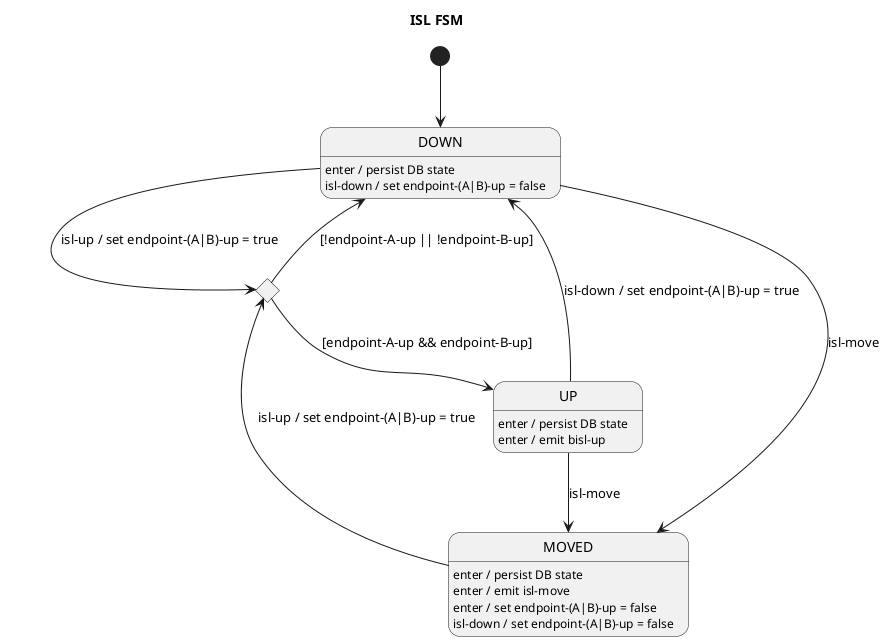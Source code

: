 Internal data:
* endpoint-A
* endpoint-B
* endpoint-A-up
* endpoint-B-up

Input signals:
* isl-up
* isl-down
* isl-move

Output signals:
* bisl-up
* isl-move

@startuml
title ISL FSM

[*] --> DOWN

state upAttempt <<choice>>

DOWN --> upAttempt : isl-up / set endpoint-(A|B)-up = true
DOWN --> MOVED : isl-move
DOWN : enter / persist DB state
DOWN : isl-down / set endpoint-(A|B)-up = false

upAttempt --> UP : [endpoint-A-up && endpoint-B-up]
upAttempt --> DOWN : [!endpoint-A-up || !endpoint-B-up]

UP --> DOWN : isl-down / set endpoint-(A|B)-up = true
UP --> MOVED : isl-move
UP : enter / persist DB state
UP : enter / emit bisl-up

MOVED --> upAttempt : isl-up / set endpoint-(A|B)-up = true
MOVED : enter / persist DB state
MOVED : enter / emit isl-move
MOVED : enter / set endpoint-(A|B)-up = false
MOVED : isl-down / set endpoint-(A|B)-up = false

@enduml
